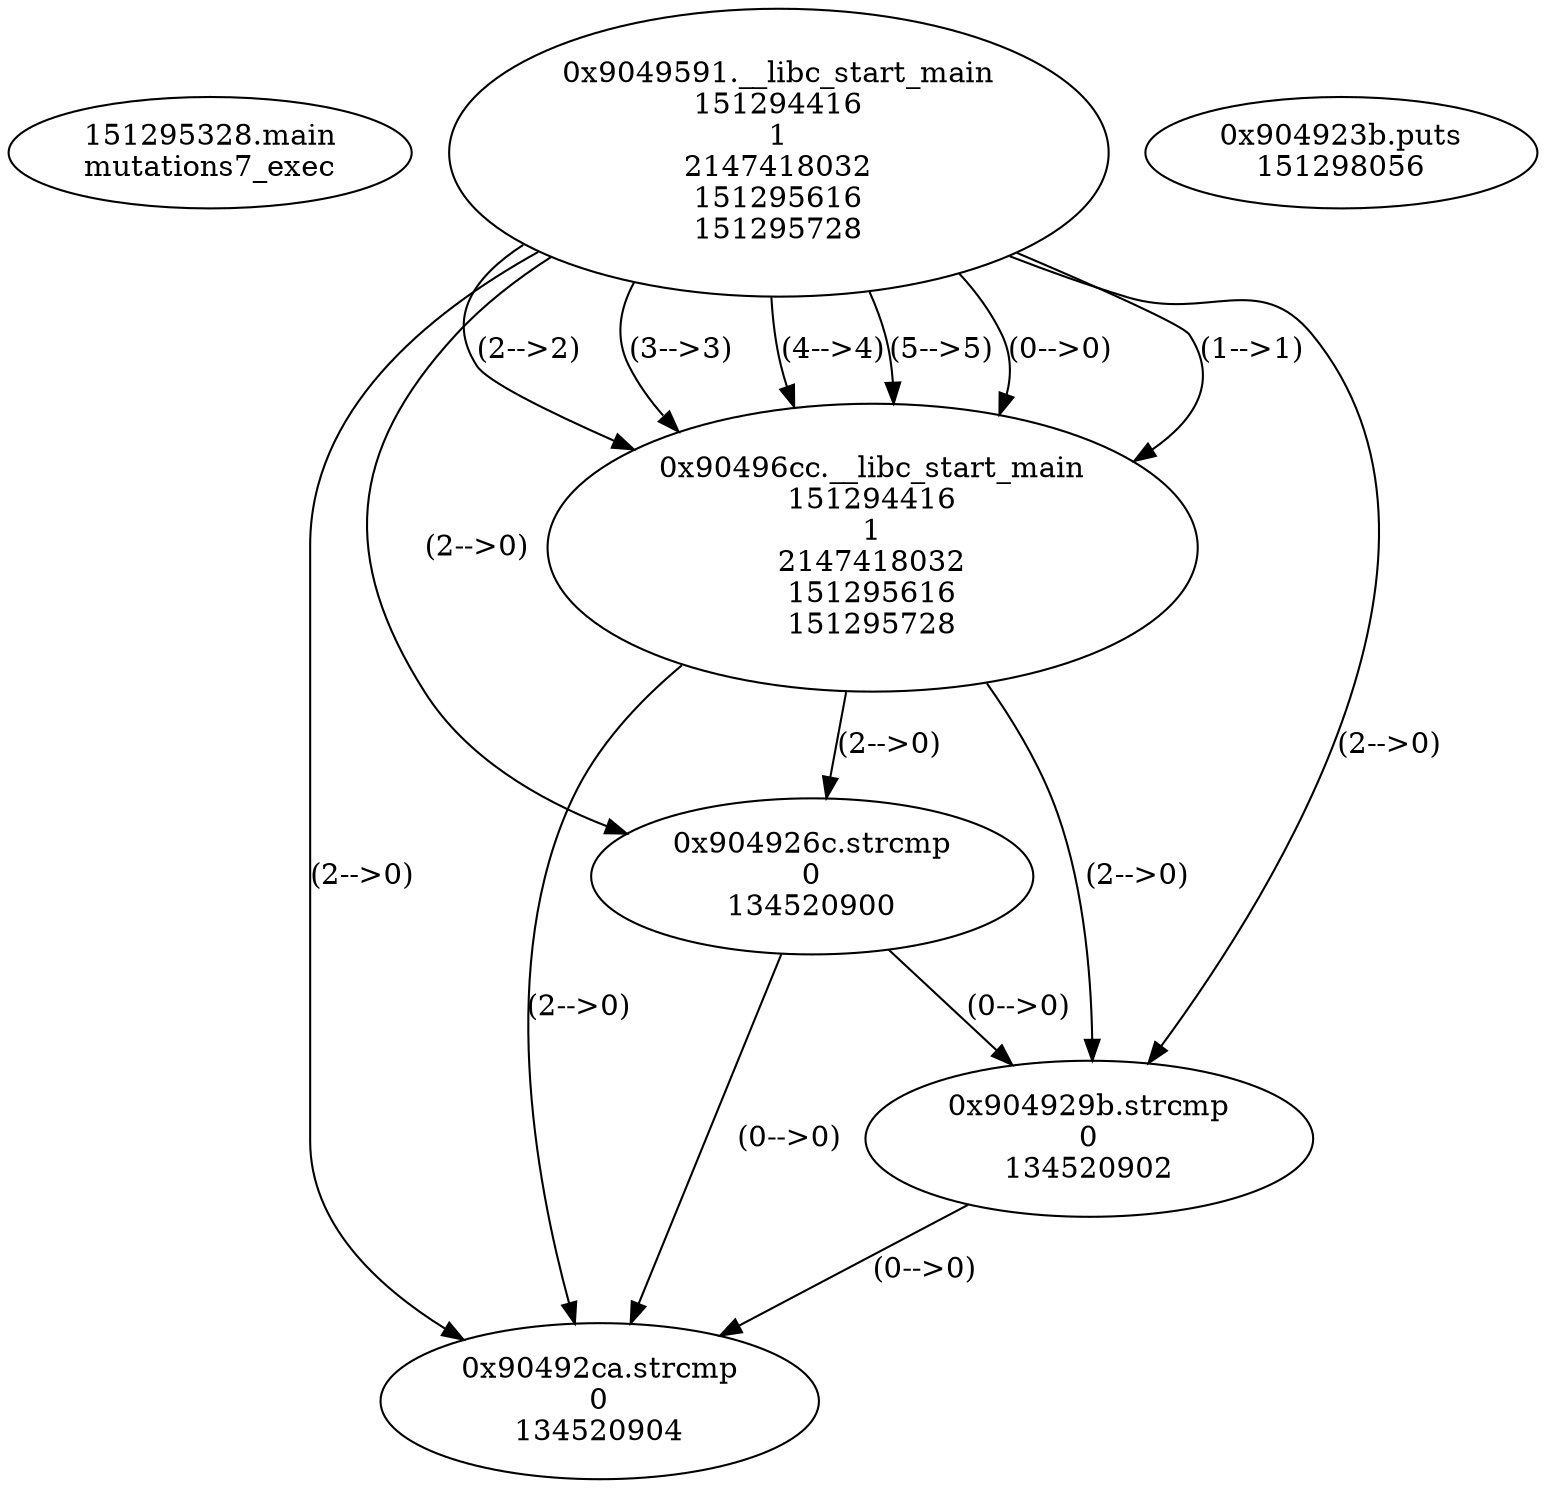 // Global SCDG with merge call
digraph {
	0 [label="151295328.main
mutations7_exec"]
	1 [label="0x9049591.__libc_start_main
151294416
1
2147418032
151295616
151295728"]
	2 [label="0x90496cc.__libc_start_main
151294416
1
2147418032
151295616
151295728"]
	1 -> 2 [label="(1-->1)"]
	1 -> 2 [label="(2-->2)"]
	1 -> 2 [label="(3-->3)"]
	1 -> 2 [label="(4-->4)"]
	1 -> 2 [label="(5-->5)"]
	1 -> 2 [label="(0-->0)"]
	3 [label="0x904923b.puts
151298056"]
	4 [label="0x904926c.strcmp
0
134520900"]
	1 -> 4 [label="(2-->0)"]
	2 -> 4 [label="(2-->0)"]
	5 [label="0x904929b.strcmp
0
134520902"]
	1 -> 5 [label="(2-->0)"]
	2 -> 5 [label="(2-->0)"]
	4 -> 5 [label="(0-->0)"]
	6 [label="0x90492ca.strcmp
0
134520904"]
	1 -> 6 [label="(2-->0)"]
	2 -> 6 [label="(2-->0)"]
	4 -> 6 [label="(0-->0)"]
	5 -> 6 [label="(0-->0)"]
}
